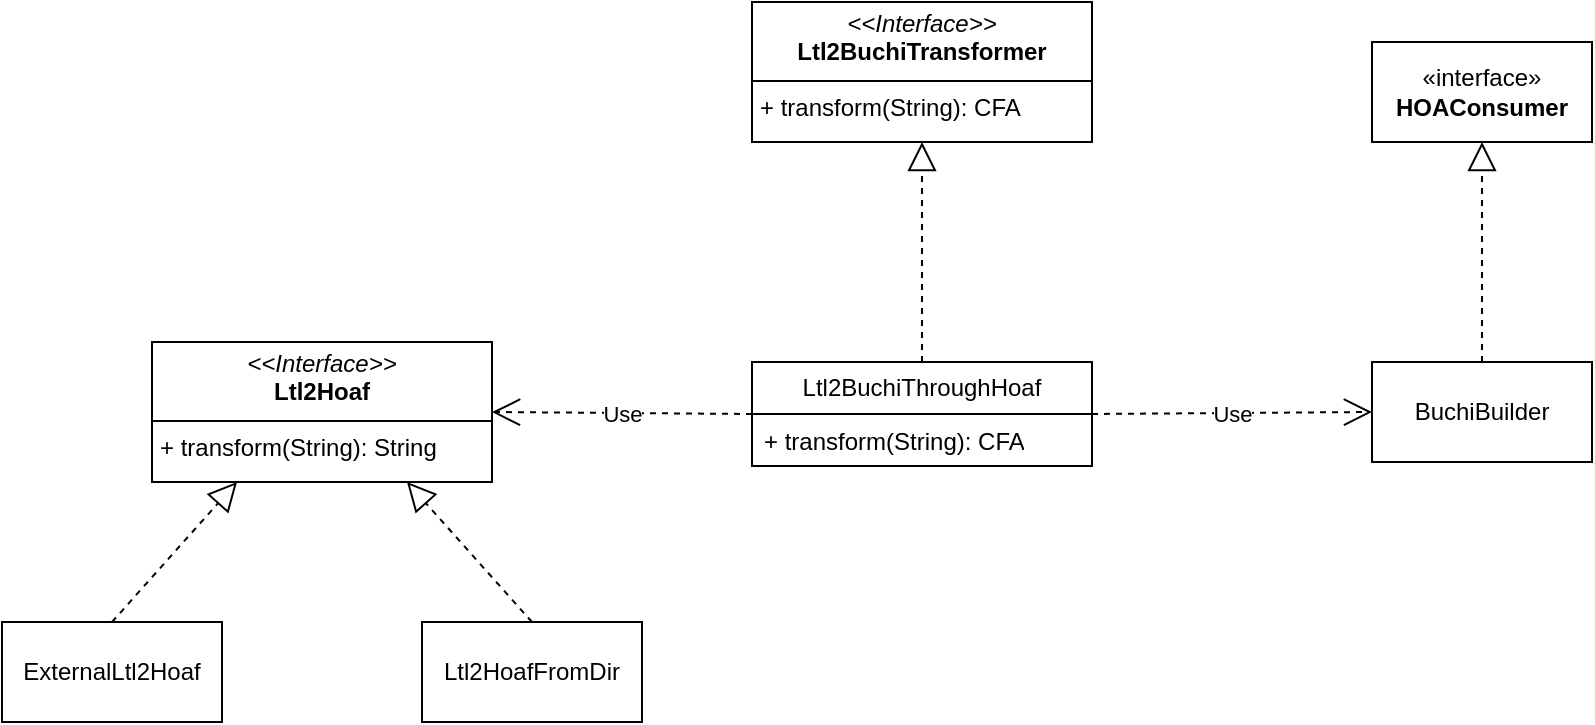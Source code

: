 <mxfile version="25.0.3">
  <diagram name="Page-1" id="c4acf3e9-155e-7222-9cf6-157b1a14988f">
    <mxGraphModel dx="2314" dy="1187" grid="1" gridSize="10" guides="1" tooltips="1" connect="1" arrows="1" fold="1" page="1" pageScale="1" pageWidth="850" pageHeight="1100" background="none" math="0" shadow="0">
      <root>
        <mxCell id="0" />
        <mxCell id="1" parent="0" />
        <mxCell id="uSu6PvIy16e7wkabvxPg-1" value="&lt;p style=&quot;margin:0px;margin-top:4px;text-align:center;&quot;&gt;&lt;i&gt;&amp;lt;&amp;lt;Interface&amp;gt;&amp;gt;&lt;/i&gt;&lt;br&gt;&lt;b&gt;Ltl2BuchiTransformer&lt;/b&gt;&lt;/p&gt;&lt;hr size=&quot;1&quot; style=&quot;border-style:solid;&quot;&gt;&lt;p style=&quot;margin:0px;margin-left:4px;&quot;&gt;+ transform(String): CFA&lt;/p&gt;" style="verticalAlign=top;align=left;overflow=fill;html=1;whiteSpace=wrap;" parent="1" vertex="1">
          <mxGeometry x="840" y="330" width="170" height="70" as="geometry" />
        </mxCell>
        <mxCell id="uSu6PvIy16e7wkabvxPg-6" value="Ltl2BuchiThroughHoaf" style="swimlane;fontStyle=0;childLayout=stackLayout;horizontal=1;startSize=26;fillColor=none;horizontalStack=0;resizeParent=1;resizeParentMax=0;resizeLast=0;collapsible=1;marginBottom=0;whiteSpace=wrap;html=1;" parent="1" vertex="1">
          <mxGeometry x="840" y="510" width="170" height="52" as="geometry" />
        </mxCell>
        <mxCell id="uSu6PvIy16e7wkabvxPg-7" value="+ transform(String): CFA" style="text;strokeColor=none;fillColor=none;align=left;verticalAlign=top;spacingLeft=4;spacingRight=4;overflow=hidden;rotatable=0;points=[[0,0.5],[1,0.5]];portConstraint=eastwest;whiteSpace=wrap;html=1;" parent="uSu6PvIy16e7wkabvxPg-6" vertex="1">
          <mxGeometry y="26" width="170" height="26" as="geometry" />
        </mxCell>
        <mxCell id="uSu6PvIy16e7wkabvxPg-10" value="" style="endArrow=block;dashed=1;endFill=0;endSize=12;html=1;rounded=0;exitX=0.5;exitY=0;exitDx=0;exitDy=0;entryX=0.5;entryY=1;entryDx=0;entryDy=0;" parent="1" source="uSu6PvIy16e7wkabvxPg-6" target="uSu6PvIy16e7wkabvxPg-1" edge="1">
          <mxGeometry width="160" relative="1" as="geometry">
            <mxPoint x="860" y="400" as="sourcePoint" />
            <mxPoint x="1020" y="400" as="targetPoint" />
          </mxGeometry>
        </mxCell>
        <mxCell id="uSu6PvIy16e7wkabvxPg-11" value="BuchiBuilder" style="html=1;whiteSpace=wrap;" parent="1" vertex="1">
          <mxGeometry x="1150" y="510" width="110" height="50" as="geometry" />
        </mxCell>
        <mxCell id="uSu6PvIy16e7wkabvxPg-12" value="«interface»&lt;br&gt;&lt;b&gt;HOAConsumer&lt;/b&gt;" style="html=1;whiteSpace=wrap;" parent="1" vertex="1">
          <mxGeometry x="1150" y="350" width="110" height="50" as="geometry" />
        </mxCell>
        <mxCell id="uSu6PvIy16e7wkabvxPg-13" value="Use" style="endArrow=open;endSize=12;dashed=1;html=1;rounded=0;exitX=1;exitY=0.5;exitDx=0;exitDy=0;entryX=0;entryY=0.5;entryDx=0;entryDy=0;" parent="1" source="uSu6PvIy16e7wkabvxPg-6" target="uSu6PvIy16e7wkabvxPg-11" edge="1">
          <mxGeometry width="160" relative="1" as="geometry">
            <mxPoint x="860" y="400" as="sourcePoint" />
            <mxPoint x="1020" y="400" as="targetPoint" />
          </mxGeometry>
        </mxCell>
        <mxCell id="uSu6PvIy16e7wkabvxPg-14" value="" style="endArrow=block;dashed=1;endFill=0;endSize=12;html=1;rounded=0;exitX=0.5;exitY=0;exitDx=0;exitDy=0;entryX=0.5;entryY=1;entryDx=0;entryDy=0;" parent="1" source="uSu6PvIy16e7wkabvxPg-11" target="uSu6PvIy16e7wkabvxPg-12" edge="1">
          <mxGeometry width="160" relative="1" as="geometry">
            <mxPoint x="935" y="520" as="sourcePoint" />
            <mxPoint x="935" y="410" as="targetPoint" />
          </mxGeometry>
        </mxCell>
        <mxCell id="uSu6PvIy16e7wkabvxPg-15" value="&lt;p style=&quot;margin:0px;margin-top:4px;text-align:center;&quot;&gt;&lt;i&gt;&amp;lt;&amp;lt;Interface&amp;gt;&amp;gt;&lt;/i&gt;&lt;br&gt;&lt;b&gt;Ltl2Hoaf&lt;/b&gt;&lt;/p&gt;&lt;hr size=&quot;1&quot; style=&quot;border-style:solid;&quot;&gt;&lt;p style=&quot;margin:0px;margin-left:4px;&quot;&gt;+ transform(String): String&lt;/p&gt;" style="verticalAlign=top;align=left;overflow=fill;html=1;whiteSpace=wrap;" parent="1" vertex="1">
          <mxGeometry x="540" y="500" width="170" height="70" as="geometry" />
        </mxCell>
        <mxCell id="uSu6PvIy16e7wkabvxPg-16" value="Use" style="endArrow=open;endSize=12;dashed=1;html=1;rounded=0;exitX=0;exitY=0.5;exitDx=0;exitDy=0;entryX=1;entryY=0.5;entryDx=0;entryDy=0;" parent="1" source="uSu6PvIy16e7wkabvxPg-6" target="uSu6PvIy16e7wkabvxPg-15" edge="1">
          <mxGeometry width="160" relative="1" as="geometry">
            <mxPoint x="1020" y="546" as="sourcePoint" />
            <mxPoint x="1160" y="545" as="targetPoint" />
          </mxGeometry>
        </mxCell>
        <mxCell id="cwrDArwZGd7g-K7oJVQ2-1" value="ExternalLtl2Hoaf" style="html=1;whiteSpace=wrap;" vertex="1" parent="1">
          <mxGeometry x="465" y="640" width="110" height="50" as="geometry" />
        </mxCell>
        <mxCell id="cwrDArwZGd7g-K7oJVQ2-2" value="Ltl2HoafFromDir" style="html=1;whiteSpace=wrap;" vertex="1" parent="1">
          <mxGeometry x="675" y="640" width="110" height="50" as="geometry" />
        </mxCell>
        <mxCell id="CDSpDMA8NM7_elaY5DCL-1" value="" style="endArrow=block;dashed=1;endFill=0;endSize=12;html=1;rounded=0;entryX=0.25;entryY=1;entryDx=0;entryDy=0;exitX=0.5;exitY=0;exitDx=0;exitDy=0;" edge="1" parent="1" source="cwrDArwZGd7g-K7oJVQ2-1" target="uSu6PvIy16e7wkabvxPg-15">
          <mxGeometry width="160" relative="1" as="geometry">
            <mxPoint x="295" y="410" as="sourcePoint" />
            <mxPoint x="363" y="350" as="targetPoint" />
          </mxGeometry>
        </mxCell>
        <mxCell id="CDSpDMA8NM7_elaY5DCL-2" value="" style="endArrow=block;dashed=1;endFill=0;endSize=12;html=1;rounded=0;entryX=0.75;entryY=1;entryDx=0;entryDy=0;exitX=0.5;exitY=0;exitDx=0;exitDy=0;" edge="1" parent="1" source="cwrDArwZGd7g-K7oJVQ2-2" target="uSu6PvIy16e7wkabvxPg-15">
          <mxGeometry width="160" relative="1" as="geometry">
            <mxPoint x="530" y="650" as="sourcePoint" />
            <mxPoint x="593" y="580" as="targetPoint" />
          </mxGeometry>
        </mxCell>
      </root>
    </mxGraphModel>
  </diagram>
</mxfile>
